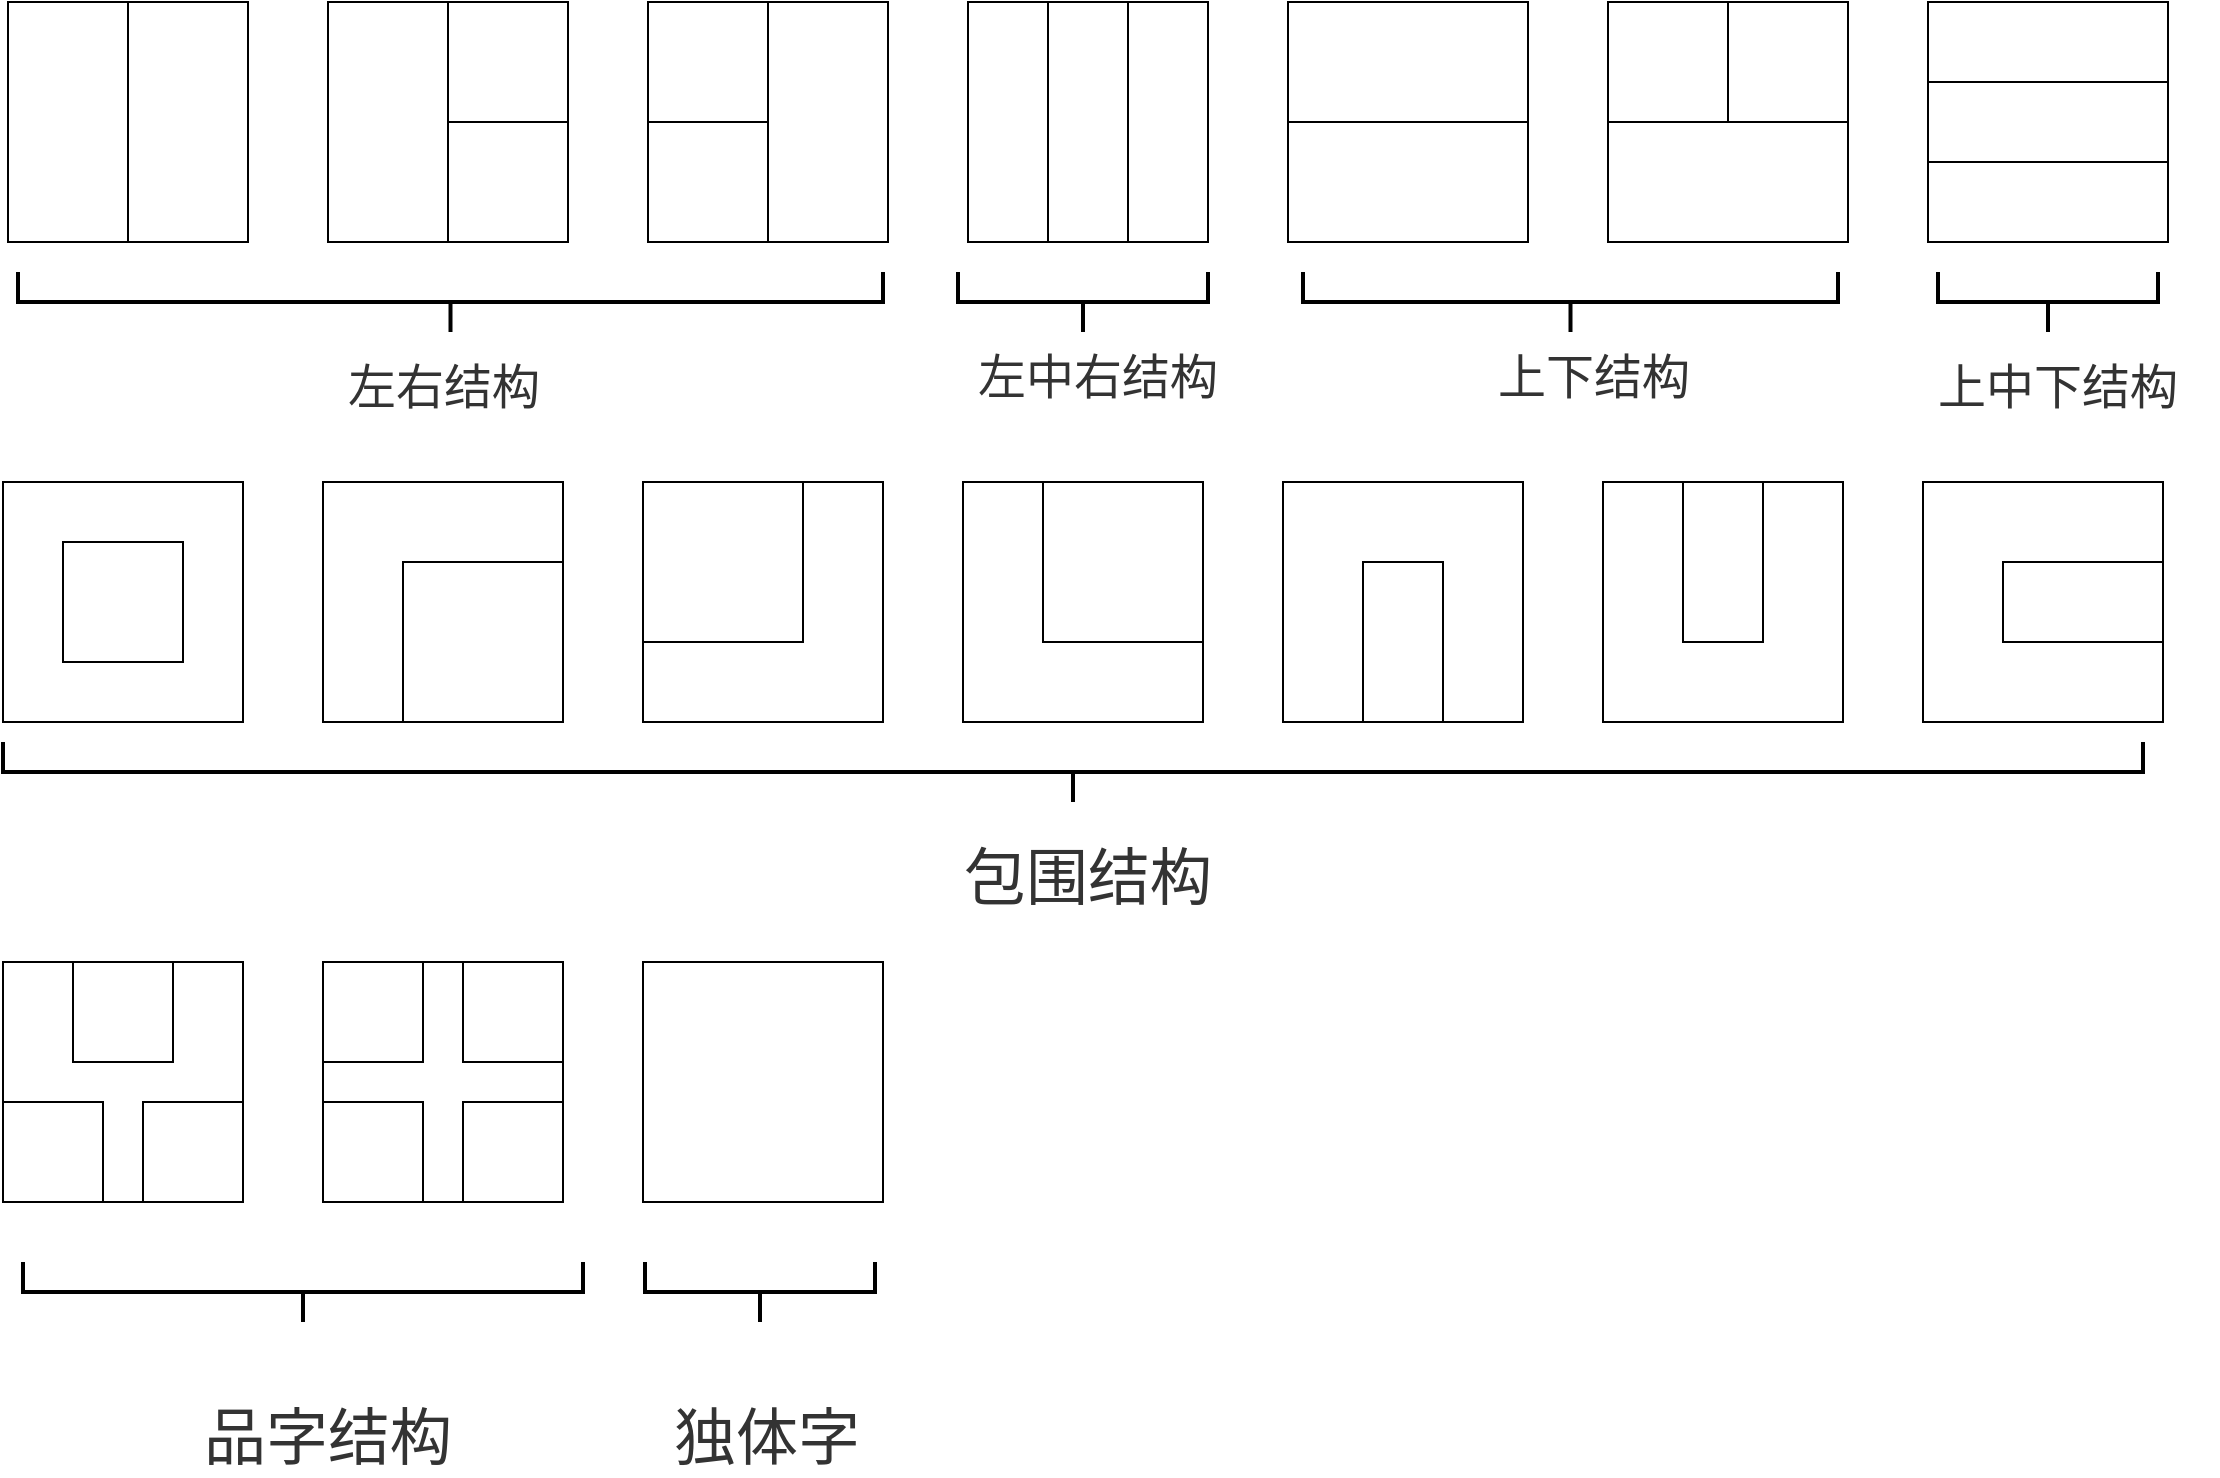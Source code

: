 <mxfile version="22.1.11" type="device">
  <diagram name="Page-1" id="GLkNRQ3mVNnGI99ByODn">
    <mxGraphModel dx="2030" dy="1177" grid="1" gridSize="10" guides="1" tooltips="1" connect="1" arrows="1" fold="1" page="1" pageScale="1" pageWidth="850" pageHeight="1100" math="0" shadow="0">
      <root>
        <mxCell id="0" />
        <mxCell id="1" parent="0" />
        <mxCell id="vRhS7HgRSA_vDluGKMzi-1" value="" style="rounded=0;whiteSpace=wrap;html=1;" vertex="1" parent="1">
          <mxGeometry x="117.5" y="320" width="120" height="120" as="geometry" />
        </mxCell>
        <mxCell id="vRhS7HgRSA_vDluGKMzi-2" value="" style="rounded=0;whiteSpace=wrap;html=1;" vertex="1" parent="1">
          <mxGeometry x="120" y="80" width="60" height="120" as="geometry" />
        </mxCell>
        <mxCell id="vRhS7HgRSA_vDluGKMzi-3" value="" style="rounded=0;whiteSpace=wrap;html=1;" vertex="1" parent="1">
          <mxGeometry x="180" y="80" width="60" height="120" as="geometry" />
        </mxCell>
        <mxCell id="vRhS7HgRSA_vDluGKMzi-4" value="" style="rounded=0;whiteSpace=wrap;html=1;" vertex="1" parent="1">
          <mxGeometry x="277.5" y="320" width="120" height="120" as="geometry" />
        </mxCell>
        <mxCell id="vRhS7HgRSA_vDluGKMzi-5" value="" style="rounded=0;whiteSpace=wrap;html=1;" vertex="1" parent="1">
          <mxGeometry x="147.5" y="350" width="60" height="60" as="geometry" />
        </mxCell>
        <mxCell id="vRhS7HgRSA_vDluGKMzi-6" value="" style="rounded=0;whiteSpace=wrap;html=1;" vertex="1" parent="1">
          <mxGeometry x="760" y="80" width="120" height="60" as="geometry" />
        </mxCell>
        <mxCell id="vRhS7HgRSA_vDluGKMzi-7" value="" style="rounded=0;whiteSpace=wrap;html=1;" vertex="1" parent="1">
          <mxGeometry x="760" y="140" width="120" height="60" as="geometry" />
        </mxCell>
        <mxCell id="vRhS7HgRSA_vDluGKMzi-9" value="" style="rounded=0;whiteSpace=wrap;html=1;" vertex="1" parent="1">
          <mxGeometry x="317.5" y="360" width="80" height="80" as="geometry" />
        </mxCell>
        <mxCell id="vRhS7HgRSA_vDluGKMzi-10" value="" style="rounded=0;whiteSpace=wrap;html=1;" vertex="1" parent="1">
          <mxGeometry x="437.5" y="320" width="120" height="120" as="geometry" />
        </mxCell>
        <mxCell id="vRhS7HgRSA_vDluGKMzi-11" value="" style="rounded=0;whiteSpace=wrap;html=1;" vertex="1" parent="1">
          <mxGeometry x="437.5" y="320" width="80" height="80" as="geometry" />
        </mxCell>
        <mxCell id="vRhS7HgRSA_vDluGKMzi-13" value="" style="rounded=0;whiteSpace=wrap;html=1;" vertex="1" parent="1">
          <mxGeometry x="600" y="80" width="40" height="120" as="geometry" />
        </mxCell>
        <mxCell id="vRhS7HgRSA_vDluGKMzi-14" value="" style="rounded=0;whiteSpace=wrap;html=1;" vertex="1" parent="1">
          <mxGeometry x="680" y="80" width="40" height="120" as="geometry" />
        </mxCell>
        <mxCell id="vRhS7HgRSA_vDluGKMzi-15" value="" style="rounded=0;whiteSpace=wrap;html=1;" vertex="1" parent="1">
          <mxGeometry x="640" y="80" width="40" height="120" as="geometry" />
        </mxCell>
        <mxCell id="vRhS7HgRSA_vDluGKMzi-16" value="" style="rounded=0;whiteSpace=wrap;html=1;" vertex="1" parent="1">
          <mxGeometry x="1080" y="80" width="120" height="40" as="geometry" />
        </mxCell>
        <mxCell id="vRhS7HgRSA_vDluGKMzi-17" value="" style="rounded=0;whiteSpace=wrap;html=1;" vertex="1" parent="1">
          <mxGeometry x="1080" y="160" width="120" height="40" as="geometry" />
        </mxCell>
        <mxCell id="vRhS7HgRSA_vDluGKMzi-18" value="" style="rounded=0;whiteSpace=wrap;html=1;" vertex="1" parent="1">
          <mxGeometry x="1080" y="120" width="120" height="40" as="geometry" />
        </mxCell>
        <mxCell id="vRhS7HgRSA_vDluGKMzi-19" value="" style="rounded=0;whiteSpace=wrap;html=1;" vertex="1" parent="1">
          <mxGeometry x="280" y="80" width="60" height="120" as="geometry" />
        </mxCell>
        <mxCell id="vRhS7HgRSA_vDluGKMzi-20" value="" style="rounded=0;whiteSpace=wrap;html=1;" vertex="1" parent="1">
          <mxGeometry x="340" y="80" width="60" height="60" as="geometry" />
        </mxCell>
        <mxCell id="vRhS7HgRSA_vDluGKMzi-22" value="" style="rounded=0;whiteSpace=wrap;html=1;" vertex="1" parent="1">
          <mxGeometry x="340" y="140" width="60" height="60" as="geometry" />
        </mxCell>
        <mxCell id="vRhS7HgRSA_vDluGKMzi-23" value="" style="rounded=0;whiteSpace=wrap;html=1;" vertex="1" parent="1">
          <mxGeometry x="500" y="80" width="60" height="120" as="geometry" />
        </mxCell>
        <mxCell id="vRhS7HgRSA_vDluGKMzi-24" value="" style="rounded=0;whiteSpace=wrap;html=1;" vertex="1" parent="1">
          <mxGeometry x="440" y="80" width="60" height="60" as="geometry" />
        </mxCell>
        <mxCell id="vRhS7HgRSA_vDluGKMzi-25" value="" style="rounded=0;whiteSpace=wrap;html=1;" vertex="1" parent="1">
          <mxGeometry x="440" y="140" width="60" height="60" as="geometry" />
        </mxCell>
        <mxCell id="vRhS7HgRSA_vDluGKMzi-26" value="" style="rounded=0;whiteSpace=wrap;html=1;" vertex="1" parent="1">
          <mxGeometry x="920" y="80" width="60" height="60" as="geometry" />
        </mxCell>
        <mxCell id="vRhS7HgRSA_vDluGKMzi-27" value="" style="rounded=0;whiteSpace=wrap;html=1;" vertex="1" parent="1">
          <mxGeometry x="920" y="140" width="120" height="60" as="geometry" />
        </mxCell>
        <mxCell id="vRhS7HgRSA_vDluGKMzi-28" value="" style="rounded=0;whiteSpace=wrap;html=1;" vertex="1" parent="1">
          <mxGeometry x="757.5" y="320" width="120" height="120" as="geometry" />
        </mxCell>
        <mxCell id="vRhS7HgRSA_vDluGKMzi-29" value="" style="rounded=0;whiteSpace=wrap;html=1;" vertex="1" parent="1">
          <mxGeometry x="797.5" y="360" width="40" height="80" as="geometry" />
        </mxCell>
        <mxCell id="vRhS7HgRSA_vDluGKMzi-30" value="" style="rounded=0;whiteSpace=wrap;html=1;" vertex="1" parent="1">
          <mxGeometry x="597.5" y="320" width="120" height="120" as="geometry" />
        </mxCell>
        <mxCell id="vRhS7HgRSA_vDluGKMzi-31" value="" style="rounded=0;whiteSpace=wrap;html=1;" vertex="1" parent="1">
          <mxGeometry x="637.5" y="320" width="80" height="80" as="geometry" />
        </mxCell>
        <mxCell id="vRhS7HgRSA_vDluGKMzi-32" value="" style="rounded=0;whiteSpace=wrap;html=1;" vertex="1" parent="1">
          <mxGeometry x="917.5" y="320" width="120" height="120" as="geometry" />
        </mxCell>
        <mxCell id="vRhS7HgRSA_vDluGKMzi-33" value="" style="rounded=0;whiteSpace=wrap;html=1;" vertex="1" parent="1">
          <mxGeometry x="957.5" y="320" width="40" height="80" as="geometry" />
        </mxCell>
        <mxCell id="vRhS7HgRSA_vDluGKMzi-34" value="" style="rounded=0;whiteSpace=wrap;html=1;" vertex="1" parent="1">
          <mxGeometry x="1077.5" y="320" width="120" height="120" as="geometry" />
        </mxCell>
        <mxCell id="vRhS7HgRSA_vDluGKMzi-35" value="" style="rounded=0;whiteSpace=wrap;html=1;" vertex="1" parent="1">
          <mxGeometry x="1117.5" y="360" width="80" height="40" as="geometry" />
        </mxCell>
        <mxCell id="vRhS7HgRSA_vDluGKMzi-36" value="" style="rounded=0;whiteSpace=wrap;html=1;" vertex="1" parent="1">
          <mxGeometry x="117.5" y="560" width="120" height="120" as="geometry" />
        </mxCell>
        <mxCell id="vRhS7HgRSA_vDluGKMzi-37" value="" style="rounded=0;whiteSpace=wrap;html=1;" vertex="1" parent="1">
          <mxGeometry x="152.5" y="560" width="50" height="50" as="geometry" />
        </mxCell>
        <mxCell id="vRhS7HgRSA_vDluGKMzi-40" value="" style="rounded=0;whiteSpace=wrap;html=1;" vertex="1" parent="1">
          <mxGeometry x="187.5" y="630" width="50" height="50" as="geometry" />
        </mxCell>
        <mxCell id="vRhS7HgRSA_vDluGKMzi-41" value="" style="rounded=0;whiteSpace=wrap;html=1;" vertex="1" parent="1">
          <mxGeometry x="117.5" y="630" width="50" height="50" as="geometry" />
        </mxCell>
        <mxCell id="vRhS7HgRSA_vDluGKMzi-42" value="" style="rounded=0;whiteSpace=wrap;html=1;" vertex="1" parent="1">
          <mxGeometry x="437.5" y="560" width="120" height="120" as="geometry" />
        </mxCell>
        <mxCell id="vRhS7HgRSA_vDluGKMzi-46" value="" style="strokeWidth=2;html=1;shape=mxgraph.flowchart.annotation_2;align=left;labelPosition=right;pointerEvents=1;rotation=-90;" vertex="1" parent="1">
          <mxGeometry x="326.25" y="13.75" width="30" height="432.5" as="geometry" />
        </mxCell>
        <mxCell id="vRhS7HgRSA_vDluGKMzi-47" value="" style="strokeWidth=2;html=1;shape=mxgraph.flowchart.annotation_2;align=left;labelPosition=right;pointerEvents=1;rotation=-90;" vertex="1" parent="1">
          <mxGeometry x="886.25" y="96.25" width="30" height="267.5" as="geometry" />
        </mxCell>
        <mxCell id="vRhS7HgRSA_vDluGKMzi-48" value="&lt;div style=&quot;text-indent: 28px;&quot;&gt;&lt;font face=&quot;Helvetica Neue, Helvetica, Arial, PingFang SC, Hiragino Sans GB, Microsoft YaHei, WenQuanYi Micro Hei, sans-serif, font-extend&quot; color=&quot;#333333&quot;&gt;&lt;span style=&quot;background-color: rgb(255, 255, 255);&quot;&gt;包围结构&lt;/span&gt;&lt;/font&gt;&lt;/div&gt;" style="text;whiteSpace=wrap;html=1;fontSize=31;" vertex="1" parent="1">
          <mxGeometry x="567.5" y="490" width="160" height="40" as="geometry" />
        </mxCell>
        <mxCell id="vRhS7HgRSA_vDluGKMzi-50" value="" style="rounded=0;whiteSpace=wrap;html=1;" vertex="1" parent="1">
          <mxGeometry x="277.5" y="560" width="120" height="120" as="geometry" />
        </mxCell>
        <mxCell id="vRhS7HgRSA_vDluGKMzi-51" value="" style="rounded=0;whiteSpace=wrap;html=1;" vertex="1" parent="1">
          <mxGeometry x="277.5" y="560" width="50" height="50" as="geometry" />
        </mxCell>
        <mxCell id="vRhS7HgRSA_vDluGKMzi-52" value="" style="rounded=0;whiteSpace=wrap;html=1;" vertex="1" parent="1">
          <mxGeometry x="347.5" y="560" width="50" height="50" as="geometry" />
        </mxCell>
        <mxCell id="vRhS7HgRSA_vDluGKMzi-53" value="" style="rounded=0;whiteSpace=wrap;html=1;" vertex="1" parent="1">
          <mxGeometry x="277.5" y="630" width="50" height="50" as="geometry" />
        </mxCell>
        <mxCell id="vRhS7HgRSA_vDluGKMzi-54" value="" style="rounded=0;whiteSpace=wrap;html=1;" vertex="1" parent="1">
          <mxGeometry x="347.5" y="630" width="50" height="50" as="geometry" />
        </mxCell>
        <mxCell id="vRhS7HgRSA_vDluGKMzi-55" value="" style="strokeWidth=2;html=1;shape=mxgraph.flowchart.annotation_2;align=left;labelPosition=right;pointerEvents=1;rotation=-90;" vertex="1" parent="1">
          <mxGeometry x="637.5" y="-70" width="30" height="1070" as="geometry" />
        </mxCell>
        <mxCell id="vRhS7HgRSA_vDluGKMzi-57" value="" style="strokeWidth=2;html=1;shape=mxgraph.flowchart.annotation_2;align=left;labelPosition=right;pointerEvents=1;rotation=-90;" vertex="1" parent="1">
          <mxGeometry x="481" y="667.5" width="30" height="115" as="geometry" />
        </mxCell>
        <mxCell id="vRhS7HgRSA_vDluGKMzi-58" value="" style="strokeWidth=2;html=1;shape=mxgraph.flowchart.annotation_2;align=left;labelPosition=right;pointerEvents=1;rotation=-90;" vertex="1" parent="1">
          <mxGeometry x="252.5" y="585" width="30" height="280" as="geometry" />
        </mxCell>
        <mxCell id="vRhS7HgRSA_vDluGKMzi-59" value="" style="strokeWidth=2;html=1;shape=mxgraph.flowchart.annotation_2;align=left;labelPosition=right;pointerEvents=1;rotation=-90;" vertex="1" parent="1">
          <mxGeometry x="1125" y="175" width="30" height="110" as="geometry" />
        </mxCell>
        <mxCell id="vRhS7HgRSA_vDluGKMzi-60" value="" style="strokeWidth=2;html=1;shape=mxgraph.flowchart.annotation_2;align=left;labelPosition=right;pointerEvents=1;rotation=-90;" vertex="1" parent="1">
          <mxGeometry x="642.5" y="167.5" width="30" height="125" as="geometry" />
        </mxCell>
        <mxCell id="vRhS7HgRSA_vDluGKMzi-61" value="&lt;div style=&quot;text-indent: 28px;&quot;&gt;&lt;font face=&quot;Helvetica Neue, Helvetica, Arial, PingFang SC, Hiragino Sans GB, Microsoft YaHei, WenQuanYi Micro Hei, sans-serif, font-extend&quot; color=&quot;#333333&quot;&gt;&lt;span style=&quot;background-color: rgb(255, 255, 255);&quot;&gt;独体字&lt;/span&gt;&lt;/font&gt;&lt;/div&gt;" style="text;whiteSpace=wrap;html=1;fontSize=31;" vertex="1" parent="1">
          <mxGeometry x="422.5" y="770" width="160" height="40" as="geometry" />
        </mxCell>
        <mxCell id="vRhS7HgRSA_vDluGKMzi-62" value="&lt;div style=&quot;text-indent: 28px;&quot;&gt;&lt;font face=&quot;Helvetica Neue, Helvetica, Arial, PingFang SC, Hiragino Sans GB, Microsoft YaHei, WenQuanYi Micro Hei, sans-serif, font-extend&quot; color=&quot;#333333&quot;&gt;&lt;span style=&quot;background-color: rgb(255, 255, 255);&quot;&gt;品字结构&lt;/span&gt;&lt;/font&gt;&lt;/div&gt;" style="text;whiteSpace=wrap;html=1;fontSize=31;" vertex="1" parent="1">
          <mxGeometry x="187.5" y="770" width="160" height="40" as="geometry" />
        </mxCell>
        <mxCell id="vRhS7HgRSA_vDluGKMzi-64" value="&lt;div style=&quot;text-indent: 28px; font-size: 24px;&quot;&gt;&lt;font face=&quot;Helvetica Neue, Helvetica, Arial, PingFang SC, Hiragino Sans GB, Microsoft YaHei, WenQuanYi Micro Hei, sans-serif, font-extend&quot; color=&quot;#333333&quot; style=&quot;font-size: 24px;&quot;&gt;&lt;span style=&quot;background-color: rgb(255, 255, 255); font-size: 24px;&quot;&gt;左右结构&lt;/span&gt;&lt;/font&gt;&lt;/div&gt;" style="text;whiteSpace=wrap;html=1;fontSize=24;" vertex="1" parent="1">
          <mxGeometry x="260" y="250" width="170" height="45" as="geometry" />
        </mxCell>
        <mxCell id="vRhS7HgRSA_vDluGKMzi-65" value="&lt;div style=&quot;text-indent: 28px; font-size: 24px;&quot;&gt;&lt;font face=&quot;Helvetica Neue, Helvetica, Arial, PingFang SC, Hiragino Sans GB, Microsoft YaHei, WenQuanYi Micro Hei, sans-serif, font-extend&quot; color=&quot;#333333&quot; style=&quot;font-size: 24px;&quot;&gt;&lt;span style=&quot;background-color: rgb(255, 255, 255); font-size: 24px;&quot;&gt;左中右结构&lt;/span&gt;&lt;/font&gt;&lt;/div&gt;" style="text;whiteSpace=wrap;html=1;fontSize=24;" vertex="1" parent="1">
          <mxGeometry x="575" y="245" width="170" height="45" as="geometry" />
        </mxCell>
        <mxCell id="vRhS7HgRSA_vDluGKMzi-66" value="&lt;div style=&quot;text-indent: 28px; font-size: 24px;&quot;&gt;&lt;font face=&quot;Helvetica Neue, Helvetica, Arial, PingFang SC, Hiragino Sans GB, Microsoft YaHei, WenQuanYi Micro Hei, sans-serif, font-extend&quot; color=&quot;#333333&quot; style=&quot;font-size: 24px;&quot;&gt;&lt;span style=&quot;background-color: rgb(255, 255, 255); font-size: 24px;&quot;&gt;上下结构&lt;/span&gt;&lt;/font&gt;&lt;/div&gt;" style="text;whiteSpace=wrap;html=1;fontSize=24;" vertex="1" parent="1">
          <mxGeometry x="835" y="245" width="170" height="45" as="geometry" />
        </mxCell>
        <mxCell id="vRhS7HgRSA_vDluGKMzi-68" value="&lt;div style=&quot;text-indent: 28px; font-size: 24px;&quot;&gt;&lt;font face=&quot;Helvetica Neue, Helvetica, Arial, PingFang SC, Hiragino Sans GB, Microsoft YaHei, WenQuanYi Micro Hei, sans-serif, font-extend&quot; color=&quot;#333333&quot; style=&quot;font-size: 24px;&quot;&gt;&lt;span style=&quot;background-color: rgb(255, 255, 255); font-size: 24px;&quot;&gt;上中下结构&lt;/span&gt;&lt;/font&gt;&lt;/div&gt;" style="text;whiteSpace=wrap;html=1;fontSize=24;" vertex="1" parent="1">
          <mxGeometry x="1055" y="250" width="170" height="45" as="geometry" />
        </mxCell>
        <mxCell id="vRhS7HgRSA_vDluGKMzi-69" value="" style="rounded=0;whiteSpace=wrap;html=1;" vertex="1" parent="1">
          <mxGeometry x="980" y="80" width="60" height="60" as="geometry" />
        </mxCell>
      </root>
    </mxGraphModel>
  </diagram>
</mxfile>
